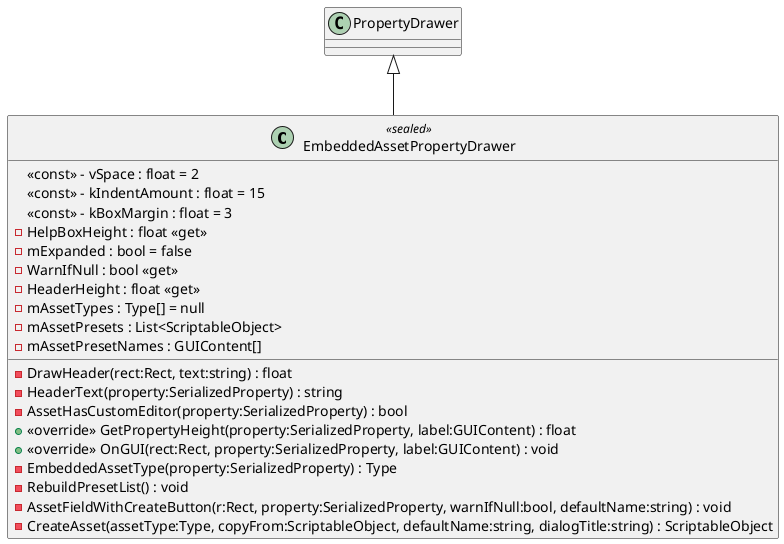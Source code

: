 @startuml
class EmbeddedAssetPropertyDrawer <<sealed>> {
    <<const>> - vSpace : float = 2
    <<const>> - kIndentAmount : float = 15
    <<const>> - kBoxMargin : float = 3
    - HelpBoxHeight : float <<get>>
    - mExpanded : bool = false
    - WarnIfNull : bool <<get>>
    - HeaderHeight : float <<get>>
    - DrawHeader(rect:Rect, text:string) : float
    - HeaderText(property:SerializedProperty) : string
    - AssetHasCustomEditor(property:SerializedProperty) : bool
    + <<override>> GetPropertyHeight(property:SerializedProperty, label:GUIContent) : float
    + <<override>> OnGUI(rect:Rect, property:SerializedProperty, label:GUIContent) : void
    - EmbeddedAssetType(property:SerializedProperty) : Type
    - mAssetTypes : Type[] = null
    - mAssetPresets : List<ScriptableObject>
    - mAssetPresetNames : GUIContent[]
    - RebuildPresetList() : void
    - AssetFieldWithCreateButton(r:Rect, property:SerializedProperty, warnIfNull:bool, defaultName:string) : void
    - CreateAsset(assetType:Type, copyFrom:ScriptableObject, defaultName:string, dialogTitle:string) : ScriptableObject
}
PropertyDrawer <|-- EmbeddedAssetPropertyDrawer
@enduml
